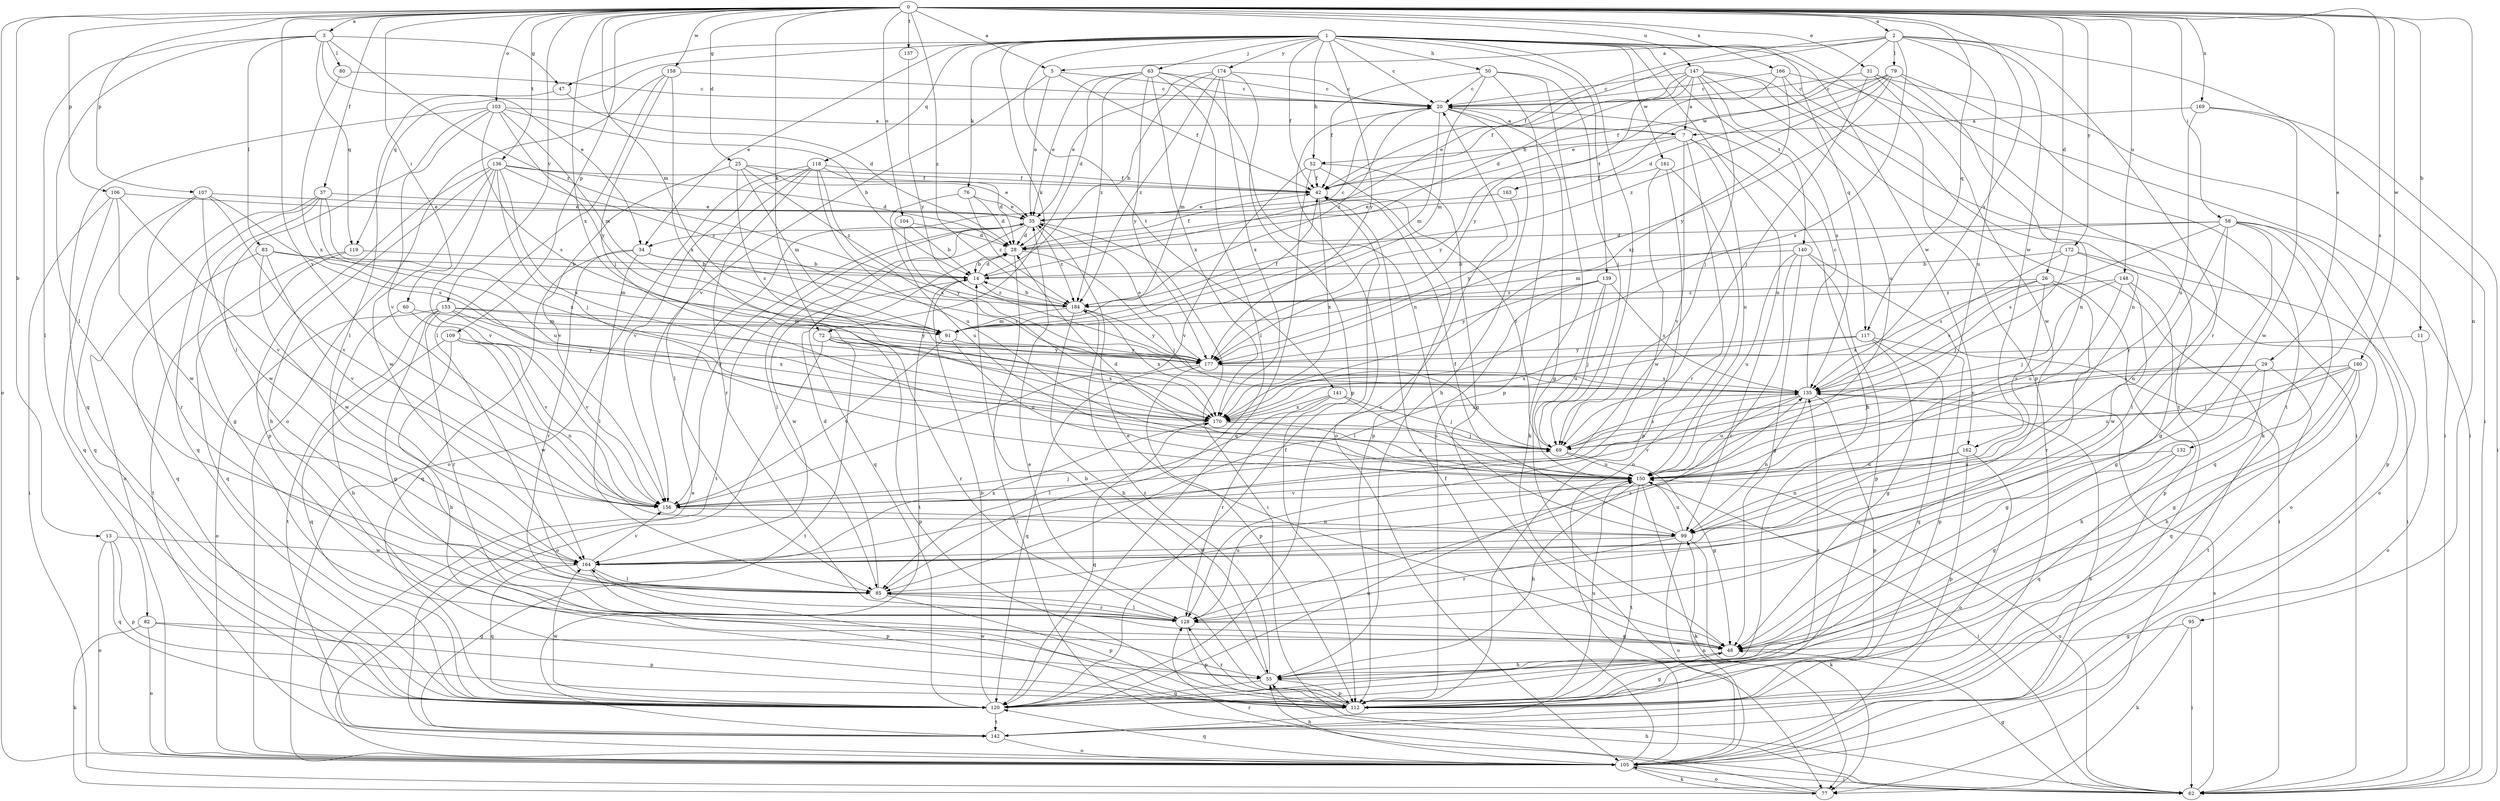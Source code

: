 strict digraph  {
0;
1;
2;
3;
5;
7;
11;
13;
14;
20;
25;
26;
28;
29;
31;
34;
35;
37;
42;
47;
48;
50;
52;
55;
58;
60;
62;
63;
69;
72;
76;
77;
79;
80;
82;
83;
85;
91;
95;
99;
103;
104;
105;
106;
107;
109;
112;
117;
118;
119;
120;
128;
132;
135;
136;
137;
139;
140;
141;
142;
147;
148;
150;
153;
156;
158;
160;
161;
162;
163;
164;
166;
169;
170;
172;
174;
177;
184;
0 -> 2  [label=a];
0 -> 3  [label=a];
0 -> 5  [label=a];
0 -> 11  [label=b];
0 -> 13  [label=b];
0 -> 25  [label=d];
0 -> 26  [label=d];
0 -> 29  [label=e];
0 -> 31  [label=e];
0 -> 37  [label=f];
0 -> 58  [label=i];
0 -> 60  [label=i];
0 -> 72  [label=k];
0 -> 91  [label=m];
0 -> 95  [label=n];
0 -> 103  [label=o];
0 -> 104  [label=o];
0 -> 105  [label=o];
0 -> 106  [label=p];
0 -> 107  [label=p];
0 -> 109  [label=p];
0 -> 117  [label=q];
0 -> 132  [label=s];
0 -> 135  [label=s];
0 -> 136  [label=t];
0 -> 137  [label=t];
0 -> 147  [label=u];
0 -> 148  [label=u];
0 -> 153  [label=v];
0 -> 156  [label=v];
0 -> 158  [label=w];
0 -> 160  [label=w];
0 -> 166  [label=x];
0 -> 169  [label=x];
0 -> 170  [label=x];
0 -> 172  [label=y];
0 -> 184  [label=z];
1 -> 20  [label=c];
1 -> 34  [label=e];
1 -> 42  [label=f];
1 -> 47  [label=g];
1 -> 50  [label=h];
1 -> 52  [label=h];
1 -> 63  [label=j];
1 -> 69  [label=j];
1 -> 72  [label=k];
1 -> 76  [label=k];
1 -> 99  [label=n];
1 -> 112  [label=p];
1 -> 117  [label=q];
1 -> 118  [label=q];
1 -> 119  [label=q];
1 -> 139  [label=t];
1 -> 140  [label=t];
1 -> 141  [label=t];
1 -> 161  [label=w];
1 -> 162  [label=w];
1 -> 174  [label=y];
1 -> 177  [label=y];
2 -> 5  [label=a];
2 -> 34  [label=e];
2 -> 42  [label=f];
2 -> 62  [label=i];
2 -> 79  [label=l];
2 -> 128  [label=r];
2 -> 150  [label=u];
2 -> 162  [label=w];
2 -> 163  [label=w];
2 -> 170  [label=x];
3 -> 34  [label=e];
3 -> 47  [label=g];
3 -> 80  [label=l];
3 -> 82  [label=l];
3 -> 83  [label=l];
3 -> 85  [label=l];
3 -> 119  [label=q];
3 -> 184  [label=z];
5 -> 20  [label=c];
5 -> 35  [label=e];
5 -> 42  [label=f];
5 -> 156  [label=v];
7 -> 52  [label=h];
7 -> 55  [label=h];
7 -> 128  [label=r];
7 -> 150  [label=u];
7 -> 156  [label=v];
7 -> 177  [label=y];
11 -> 105  [label=o];
11 -> 177  [label=y];
13 -> 105  [label=o];
13 -> 112  [label=p];
13 -> 120  [label=q];
13 -> 164  [label=w];
14 -> 20  [label=c];
14 -> 28  [label=d];
14 -> 142  [label=t];
14 -> 164  [label=w];
14 -> 184  [label=z];
20 -> 7  [label=a];
20 -> 48  [label=g];
20 -> 55  [label=h];
20 -> 91  [label=m];
20 -> 105  [label=o];
20 -> 184  [label=z];
25 -> 35  [label=e];
25 -> 42  [label=f];
25 -> 91  [label=m];
25 -> 135  [label=s];
25 -> 156  [label=v];
25 -> 184  [label=z];
26 -> 112  [label=p];
26 -> 128  [label=r];
26 -> 135  [label=s];
26 -> 156  [label=v];
26 -> 170  [label=x];
26 -> 184  [label=z];
28 -> 14  [label=b];
28 -> 42  [label=f];
28 -> 62  [label=i];
28 -> 69  [label=j];
29 -> 48  [label=g];
29 -> 55  [label=h];
29 -> 69  [label=j];
29 -> 135  [label=s];
29 -> 142  [label=t];
31 -> 20  [label=c];
31 -> 62  [label=i];
31 -> 69  [label=j];
31 -> 142  [label=t];
31 -> 164  [label=w];
34 -> 14  [label=b];
34 -> 85  [label=l];
34 -> 120  [label=q];
34 -> 128  [label=r];
34 -> 135  [label=s];
35 -> 28  [label=d];
35 -> 62  [label=i];
35 -> 85  [label=l];
35 -> 120  [label=q];
35 -> 142  [label=t];
35 -> 156  [label=v];
35 -> 184  [label=z];
37 -> 35  [label=e];
37 -> 48  [label=g];
37 -> 105  [label=o];
37 -> 120  [label=q];
37 -> 150  [label=u];
37 -> 170  [label=x];
42 -> 35  [label=e];
42 -> 170  [label=x];
47 -> 28  [label=d];
47 -> 85  [label=l];
48 -> 35  [label=e];
48 -> 55  [label=h];
50 -> 20  [label=c];
50 -> 42  [label=f];
50 -> 69  [label=j];
50 -> 77  [label=k];
50 -> 91  [label=m];
50 -> 112  [label=p];
52 -> 42  [label=f];
52 -> 48  [label=g];
52 -> 112  [label=p];
52 -> 120  [label=q];
52 -> 156  [label=v];
55 -> 14  [label=b];
55 -> 112  [label=p];
55 -> 120  [label=q];
55 -> 184  [label=z];
58 -> 28  [label=d];
58 -> 48  [label=g];
58 -> 85  [label=l];
58 -> 91  [label=m];
58 -> 99  [label=n];
58 -> 105  [label=o];
58 -> 112  [label=p];
58 -> 120  [label=q];
58 -> 135  [label=s];
60 -> 55  [label=h];
60 -> 91  [label=m];
60 -> 156  [label=v];
62 -> 48  [label=g];
62 -> 55  [label=h];
62 -> 135  [label=s];
62 -> 150  [label=u];
63 -> 20  [label=c];
63 -> 28  [label=d];
63 -> 35  [label=e];
63 -> 85  [label=l];
63 -> 99  [label=n];
63 -> 170  [label=x];
63 -> 177  [label=y];
63 -> 184  [label=z];
69 -> 42  [label=f];
69 -> 48  [label=g];
69 -> 135  [label=s];
69 -> 150  [label=u];
72 -> 105  [label=o];
72 -> 112  [label=p];
72 -> 128  [label=r];
72 -> 142  [label=t];
72 -> 170  [label=x];
72 -> 177  [label=y];
76 -> 28  [label=d];
76 -> 35  [label=e];
76 -> 150  [label=u];
76 -> 184  [label=z];
77 -> 105  [label=o];
77 -> 128  [label=r];
79 -> 20  [label=c];
79 -> 28  [label=d];
79 -> 42  [label=f];
79 -> 99  [label=n];
79 -> 142  [label=t];
79 -> 177  [label=y];
79 -> 184  [label=z];
80 -> 20  [label=c];
80 -> 170  [label=x];
82 -> 48  [label=g];
82 -> 77  [label=k];
82 -> 105  [label=o];
82 -> 112  [label=p];
83 -> 14  [label=b];
83 -> 91  [label=m];
83 -> 120  [label=q];
83 -> 156  [label=v];
83 -> 164  [label=w];
85 -> 28  [label=d];
85 -> 112  [label=p];
85 -> 128  [label=r];
85 -> 135  [label=s];
91 -> 42  [label=f];
91 -> 150  [label=u];
91 -> 156  [label=v];
91 -> 177  [label=y];
95 -> 48  [label=g];
95 -> 62  [label=i];
95 -> 77  [label=k];
99 -> 42  [label=f];
99 -> 77  [label=k];
99 -> 105  [label=o];
99 -> 128  [label=r];
99 -> 150  [label=u];
99 -> 164  [label=w];
103 -> 7  [label=a];
103 -> 14  [label=b];
103 -> 85  [label=l];
103 -> 91  [label=m];
103 -> 120  [label=q];
103 -> 135  [label=s];
103 -> 156  [label=v];
103 -> 177  [label=y];
104 -> 14  [label=b];
104 -> 28  [label=d];
104 -> 177  [label=y];
105 -> 35  [label=e];
105 -> 42  [label=f];
105 -> 55  [label=h];
105 -> 62  [label=i];
105 -> 77  [label=k];
105 -> 99  [label=n];
105 -> 120  [label=q];
105 -> 135  [label=s];
106 -> 35  [label=e];
106 -> 62  [label=i];
106 -> 120  [label=q];
106 -> 156  [label=v];
106 -> 164  [label=w];
107 -> 35  [label=e];
107 -> 120  [label=q];
107 -> 128  [label=r];
107 -> 135  [label=s];
107 -> 156  [label=v];
107 -> 164  [label=w];
109 -> 55  [label=h];
109 -> 99  [label=n];
109 -> 120  [label=q];
109 -> 164  [label=w];
109 -> 177  [label=y];
112 -> 35  [label=e];
112 -> 48  [label=g];
112 -> 128  [label=r];
112 -> 150  [label=u];
112 -> 164  [label=w];
117 -> 48  [label=g];
117 -> 112  [label=p];
117 -> 120  [label=q];
117 -> 170  [label=x];
117 -> 177  [label=y];
118 -> 28  [label=d];
118 -> 42  [label=f];
118 -> 85  [label=l];
118 -> 105  [label=o];
118 -> 128  [label=r];
118 -> 150  [label=u];
118 -> 156  [label=v];
118 -> 170  [label=x];
119 -> 14  [label=b];
119 -> 120  [label=q];
119 -> 142  [label=t];
120 -> 14  [label=b];
120 -> 20  [label=c];
120 -> 42  [label=f];
120 -> 135  [label=s];
120 -> 142  [label=t];
120 -> 150  [label=u];
120 -> 164  [label=w];
128 -> 48  [label=g];
128 -> 85  [label=l];
128 -> 112  [label=p];
128 -> 150  [label=u];
132 -> 48  [label=g];
132 -> 120  [label=q];
132 -> 150  [label=u];
135 -> 20  [label=c];
135 -> 99  [label=n];
135 -> 112  [label=p];
135 -> 150  [label=u];
135 -> 156  [label=v];
135 -> 170  [label=x];
136 -> 28  [label=d];
136 -> 42  [label=f];
136 -> 55  [label=h];
136 -> 69  [label=j];
136 -> 112  [label=p];
136 -> 156  [label=v];
136 -> 164  [label=w];
136 -> 170  [label=x];
136 -> 184  [label=z];
137 -> 177  [label=y];
139 -> 69  [label=j];
139 -> 85  [label=l];
139 -> 135  [label=s];
139 -> 150  [label=u];
139 -> 177  [label=y];
139 -> 184  [label=z];
140 -> 14  [label=b];
140 -> 48  [label=g];
140 -> 62  [label=i];
140 -> 112  [label=p];
140 -> 128  [label=r];
140 -> 150  [label=u];
141 -> 69  [label=j];
141 -> 85  [label=l];
141 -> 128  [label=r];
141 -> 150  [label=u];
141 -> 170  [label=x];
142 -> 105  [label=o];
147 -> 7  [label=a];
147 -> 20  [label=c];
147 -> 28  [label=d];
147 -> 42  [label=f];
147 -> 62  [label=i];
147 -> 69  [label=j];
147 -> 77  [label=k];
147 -> 135  [label=s];
147 -> 150  [label=u];
147 -> 177  [label=y];
148 -> 48  [label=g];
148 -> 69  [label=j];
148 -> 150  [label=u];
148 -> 164  [label=w];
148 -> 184  [label=z];
150 -> 28  [label=d];
150 -> 55  [label=h];
150 -> 62  [label=i];
150 -> 77  [label=k];
150 -> 142  [label=t];
150 -> 156  [label=v];
153 -> 48  [label=g];
153 -> 91  [label=m];
153 -> 105  [label=o];
153 -> 128  [label=r];
153 -> 142  [label=t];
153 -> 156  [label=v];
153 -> 170  [label=x];
153 -> 177  [label=y];
156 -> 69  [label=j];
156 -> 99  [label=n];
158 -> 20  [label=c];
158 -> 69  [label=j];
158 -> 85  [label=l];
158 -> 105  [label=o];
158 -> 170  [label=x];
160 -> 48  [label=g];
160 -> 55  [label=h];
160 -> 69  [label=j];
160 -> 120  [label=q];
160 -> 135  [label=s];
160 -> 150  [label=u];
161 -> 42  [label=f];
161 -> 105  [label=o];
161 -> 112  [label=p];
161 -> 164  [label=w];
162 -> 99  [label=n];
162 -> 105  [label=o];
162 -> 112  [label=p];
162 -> 150  [label=u];
163 -> 35  [label=e];
163 -> 177  [label=y];
164 -> 85  [label=l];
164 -> 112  [label=p];
164 -> 120  [label=q];
164 -> 156  [label=v];
164 -> 170  [label=x];
166 -> 20  [label=c];
166 -> 35  [label=e];
166 -> 62  [label=i];
166 -> 99  [label=n];
166 -> 170  [label=x];
169 -> 7  [label=a];
169 -> 62  [label=i];
169 -> 150  [label=u];
169 -> 164  [label=w];
170 -> 69  [label=j];
170 -> 120  [label=q];
170 -> 150  [label=u];
172 -> 14  [label=b];
172 -> 62  [label=i];
172 -> 69  [label=j];
172 -> 105  [label=o];
172 -> 135  [label=s];
174 -> 14  [label=b];
174 -> 20  [label=c];
174 -> 35  [label=e];
174 -> 91  [label=m];
174 -> 112  [label=p];
174 -> 170  [label=x];
174 -> 184  [label=z];
177 -> 35  [label=e];
177 -> 112  [label=p];
177 -> 120  [label=q];
177 -> 135  [label=s];
184 -> 14  [label=b];
184 -> 55  [label=h];
184 -> 91  [label=m];
184 -> 170  [label=x];
184 -> 177  [label=y];
}
